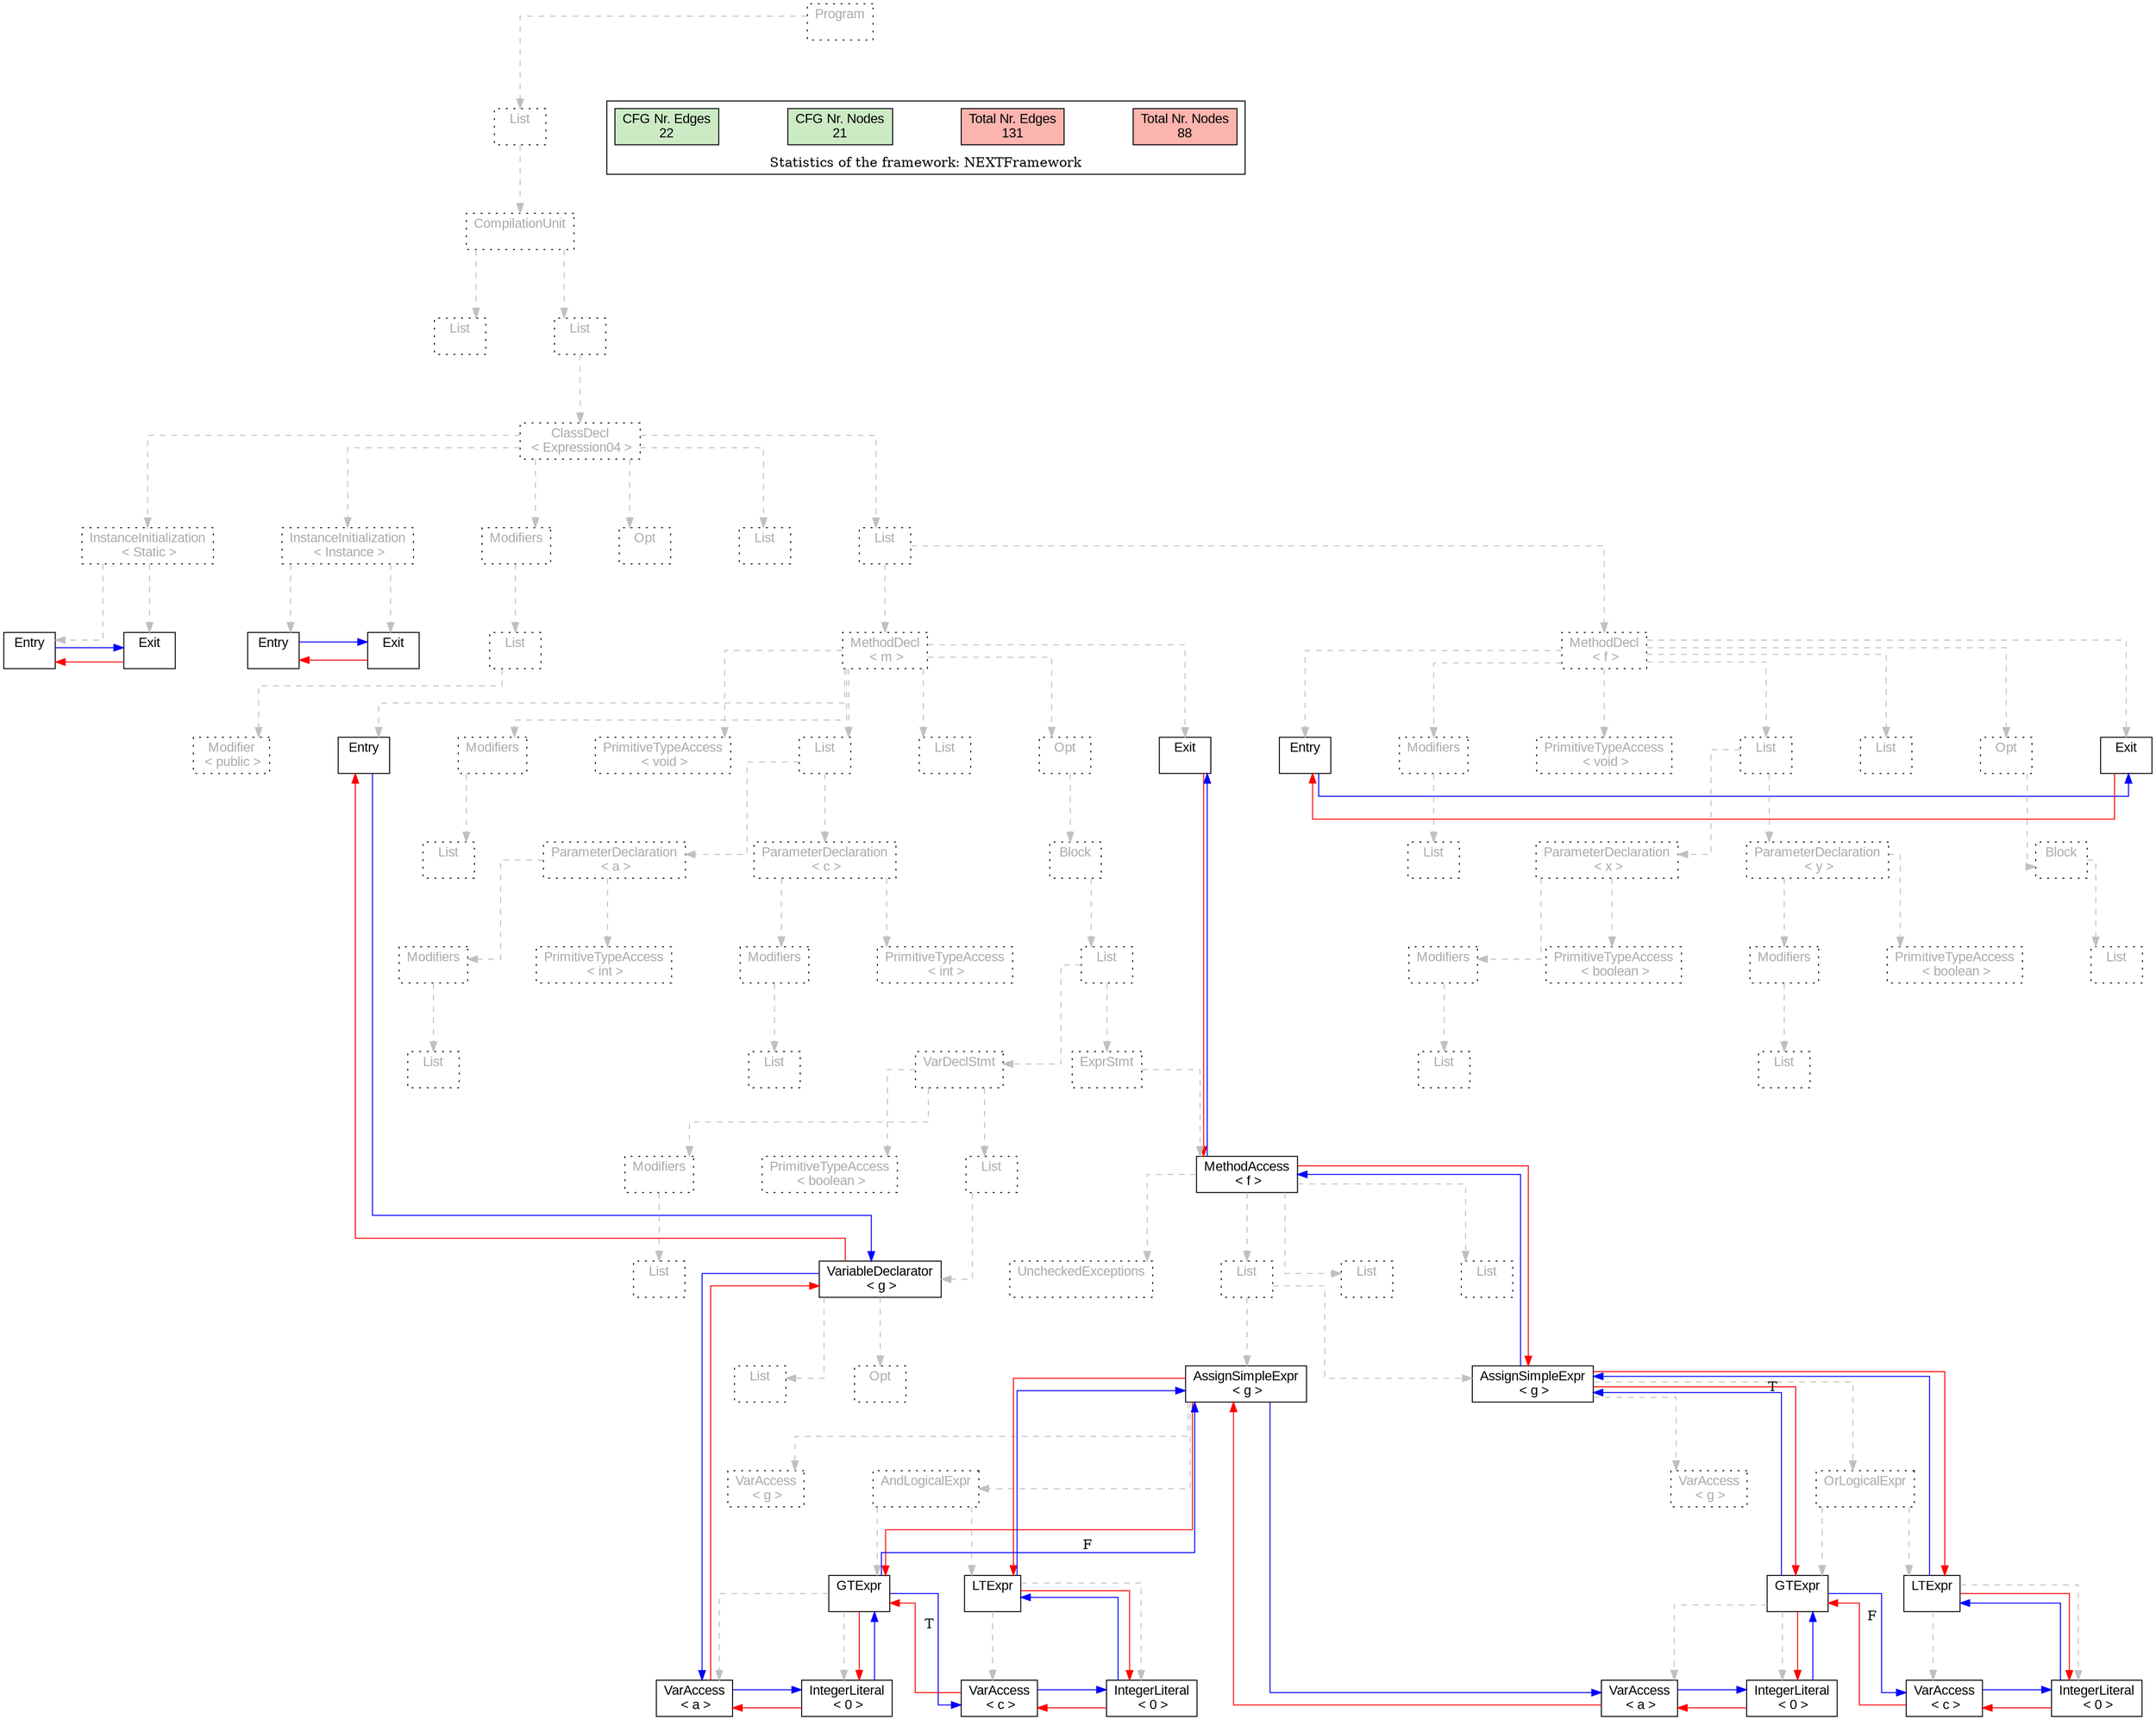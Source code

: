 digraph G {
graph [splines=ortho, nodesep="1", ranksep="1"]
node [shape=rect, fontname=Arial];
{ rank = same; "Program[0]"}
{ rank = same; "List[1]"}
{ rank = same; "CompilationUnit[2]"}
{ rank = same; "List[3]"; "List[4]"}
{ rank = same; "ClassDecl[5]"}
{ rank = same; "Modifiers[22]"; "Opt[25]"; "List[26]"; "List[27]"; "InstanceInitialization[6]"; "InstanceInitialization[14]"}
{ rank = same; "List[23]"; "MethodDecl[28]"; "MethodDecl[78]"; "Entry[7]"; "Exit[8]"; "Entry[15]"; "Exit[16]"}
{ rank = same; "Modifier[24]"; "Entry[29]"; "Modifiers[30]"; "PrimitiveTypeAccess[32]"; "List[33]"; "List[42]"; "Opt[43]"; "Exit[44]"; "Entry[79]"; "Modifiers[80]"; "PrimitiveTypeAccess[82]"; "List[83]"; "List[92]"; "Opt[93]"; "Exit[94]"}
{ rank = same; "List[31]"; "ParameterDeclaration[34]"; "ParameterDeclaration[38]"; "Block[44]"; "List[81]"; "ParameterDeclaration[84]"; "ParameterDeclaration[88]"; "Block[94]"}
{ rank = same; "Modifiers[35]"; "PrimitiveTypeAccess[37]"; "Modifiers[39]"; "PrimitiveTypeAccess[41]"; "List[45]"; "Modifiers[85]"; "PrimitiveTypeAccess[87]"; "Modifiers[89]"; "PrimitiveTypeAccess[91]"; "List[95]"}
{ rank = same; "List[36]"; "List[40]"; "VarDeclStmt[46]"; "ExprStmt[54]"; "List[86]"; "List[90]"}
{ rank = same; "Modifiers[47]"; "PrimitiveTypeAccess[49]"; "List[50]"; "MethodAccess[55]"}
{ rank = same; "List[48]"; "VariableDeclarator[51]"; "List[57]"; "List[76]"; "List[77]"; "UncheckedExceptions[56]"}
{ rank = same; "List[52]"; "Opt[53]"; "AssignSimpleExpr[58]"; "AssignSimpleExpr[67]"}
{ rank = same; "VarAccess[59]"; "AndLogicalExpr[60]"; "VarAccess[68]"; "OrLogicalExpr[69]"}
{ rank = same; "GTExpr[61]"; "LTExpr[64]"; "GTExpr[70]"; "LTExpr[73]"}
{ rank = same; "VarAccess[62]"; "IntegerLiteral[63]"; "VarAccess[65]"; "IntegerLiteral[66]"; "VarAccess[71]"; "IntegerLiteral[72]"; "VarAccess[74]"; "IntegerLiteral[75]"}
"Program[0]" [label="Program\n ", style= dotted   fillcolor="#eeeeee" fontcolor="#aaaaaa"  ]
"List[1]" [label="List\n ", style= dotted   fillcolor="#eeeeee" fontcolor="#aaaaaa"  ]
"CompilationUnit[2]" [label="CompilationUnit\n ", style= dotted   fillcolor="#eeeeee" fontcolor="#aaaaaa"  ]
"List[3]" [label="List\n ", style= dotted   fillcolor="#eeeeee" fontcolor="#aaaaaa"  ]
"List[4]" [label="List\n ", style= dotted   fillcolor="#eeeeee" fontcolor="#aaaaaa"  ]
"ClassDecl[5]" [label="ClassDecl\n < Expression04 >", style= dotted   fillcolor="#eeeeee" fontcolor="#aaaaaa"  ]
"Modifiers[22]" [label="Modifiers\n ", style= dotted   fillcolor="#eeeeee" fontcolor="#aaaaaa"  ]
"List[23]" [label="List\n ", style= dotted   fillcolor="#eeeeee" fontcolor="#aaaaaa"  ]
"Modifier[24]" [label="Modifier\n < public >", style= dotted   fillcolor="#eeeeee" fontcolor="#aaaaaa"  ]
"Opt[25]" [label="Opt\n ", style= dotted   fillcolor="#eeeeee" fontcolor="#aaaaaa"  ]
"List[26]" [label="List\n ", style= dotted   fillcolor="#eeeeee" fontcolor="#aaaaaa"  ]
"List[27]" [label="List\n ", style= dotted   fillcolor="#eeeeee" fontcolor="#aaaaaa"  ]
"MethodDecl[28]" [label="MethodDecl\n < m >", style= dotted   fillcolor="#eeeeee" fontcolor="#aaaaaa"  ]
"Entry[29]" [label="Entry\n ", fillcolor=white   style=filled  ]
"Modifiers[30]" [label="Modifiers\n ", style= dotted   fillcolor="#eeeeee" fontcolor="#aaaaaa"  ]
"List[31]" [label="List\n ", style= dotted   fillcolor="#eeeeee" fontcolor="#aaaaaa"  ]
"PrimitiveTypeAccess[32]" [label="PrimitiveTypeAccess\n < void >", style= dotted   fillcolor="#eeeeee" fontcolor="#aaaaaa"  ]
"List[33]" [label="List\n ", style= dotted   fillcolor="#eeeeee" fontcolor="#aaaaaa"  ]
"ParameterDeclaration[34]" [label="ParameterDeclaration\n < a >", style= dotted   fillcolor="#eeeeee" fontcolor="#aaaaaa"  ]
"Modifiers[35]" [label="Modifiers\n ", style= dotted   fillcolor="#eeeeee" fontcolor="#aaaaaa"  ]
"List[36]" [label="List\n ", style= dotted   fillcolor="#eeeeee" fontcolor="#aaaaaa"  ]
"PrimitiveTypeAccess[37]" [label="PrimitiveTypeAccess\n < int >", style= dotted   fillcolor="#eeeeee" fontcolor="#aaaaaa"  ]
"ParameterDeclaration[38]" [label="ParameterDeclaration\n < c >", style= dotted   fillcolor="#eeeeee" fontcolor="#aaaaaa"  ]
"Modifiers[39]" [label="Modifiers\n ", style= dotted   fillcolor="#eeeeee" fontcolor="#aaaaaa"  ]
"List[40]" [label="List\n ", style= dotted   fillcolor="#eeeeee" fontcolor="#aaaaaa"  ]
"PrimitiveTypeAccess[41]" [label="PrimitiveTypeAccess\n < int >", style= dotted   fillcolor="#eeeeee" fontcolor="#aaaaaa"  ]
"List[42]" [label="List\n ", style= dotted   fillcolor="#eeeeee" fontcolor="#aaaaaa"  ]
"Opt[43]" [label="Opt\n ", style= dotted   fillcolor="#eeeeee" fontcolor="#aaaaaa"  ]
"Block[44]" [label="Block\n ", style= dotted   fillcolor="#eeeeee" fontcolor="#aaaaaa"  ]
"List[45]" [label="List\n ", style= dotted   fillcolor="#eeeeee" fontcolor="#aaaaaa"  ]
"VarDeclStmt[46]" [label="VarDeclStmt\n ", style= dotted   fillcolor="#eeeeee" fontcolor="#aaaaaa"  ]
"Modifiers[47]" [label="Modifiers\n ", style= dotted   fillcolor="#eeeeee" fontcolor="#aaaaaa"  ]
"List[48]" [label="List\n ", style= dotted   fillcolor="#eeeeee" fontcolor="#aaaaaa"  ]
"PrimitiveTypeAccess[49]" [label="PrimitiveTypeAccess\n < boolean >", style= dotted   fillcolor="#eeeeee" fontcolor="#aaaaaa"  ]
"List[50]" [label="List\n ", style= dotted   fillcolor="#eeeeee" fontcolor="#aaaaaa"  ]
"VariableDeclarator[51]" [label="VariableDeclarator\n < g >", fillcolor=white   style=filled  ]
"List[52]" [label="List\n ", style= dotted   fillcolor="#eeeeee" fontcolor="#aaaaaa"  ]
"Opt[53]" [label="Opt\n ", style= dotted   fillcolor="#eeeeee" fontcolor="#aaaaaa"  ]
"ExprStmt[54]" [label="ExprStmt\n ", style= dotted   fillcolor="#eeeeee" fontcolor="#aaaaaa"  ]
"MethodAccess[55]" [label="MethodAccess\n < f >", fillcolor=white   style=filled  ]
"List[57]" [label="List\n ", style= dotted   fillcolor="#eeeeee" fontcolor="#aaaaaa"  ]
"AssignSimpleExpr[58]" [label="AssignSimpleExpr\n < g >", fillcolor=white   style=filled  ]
"VarAccess[59]" [label="VarAccess\n < g >", style= dotted   fillcolor="#eeeeee" fontcolor="#aaaaaa"  ]
"AndLogicalExpr[60]" [label="AndLogicalExpr\n ", style= dotted   fillcolor="#eeeeee" fontcolor="#aaaaaa"  ]
"GTExpr[61]" [label="GTExpr\n ", fillcolor=white   style=filled  ]
"VarAccess[62]" [label="VarAccess\n < a >", fillcolor=white   style=filled  ]
"IntegerLiteral[63]" [label="IntegerLiteral\n < 0 >", fillcolor=white   style=filled  ]
"LTExpr[64]" [label="LTExpr\n ", fillcolor=white   style=filled  ]
"VarAccess[65]" [label="VarAccess\n < c >", fillcolor=white   style=filled  ]
"IntegerLiteral[66]" [label="IntegerLiteral\n < 0 >", fillcolor=white   style=filled  ]
"AssignSimpleExpr[67]" [label="AssignSimpleExpr\n < g >", fillcolor=white   style=filled  ]
"VarAccess[68]" [label="VarAccess\n < g >", style= dotted   fillcolor="#eeeeee" fontcolor="#aaaaaa"  ]
"OrLogicalExpr[69]" [label="OrLogicalExpr\n ", style= dotted   fillcolor="#eeeeee" fontcolor="#aaaaaa"  ]
"GTExpr[70]" [label="GTExpr\n ", fillcolor=white   style=filled  ]
"VarAccess[71]" [label="VarAccess\n < a >", fillcolor=white   style=filled  ]
"IntegerLiteral[72]" [label="IntegerLiteral\n < 0 >", fillcolor=white   style=filled  ]
"LTExpr[73]" [label="LTExpr\n ", fillcolor=white   style=filled  ]
"VarAccess[74]" [label="VarAccess\n < c >", fillcolor=white   style=filled  ]
"IntegerLiteral[75]" [label="IntegerLiteral\n < 0 >", fillcolor=white   style=filled  ]
"List[76]" [label="List\n ", style= dotted   fillcolor="#eeeeee" fontcolor="#aaaaaa"  ]
"List[77]" [label="List\n ", style= dotted   fillcolor="#eeeeee" fontcolor="#aaaaaa"  ]
"UncheckedExceptions[56]" [label="UncheckedExceptions\n ", style= dotted   fillcolor="#eeeeee" fontcolor="#aaaaaa"  ]
"Exit[44]" [label="Exit\n ", fillcolor=white   style=filled  ]
"MethodDecl[78]" [label="MethodDecl\n < f >", style= dotted   fillcolor="#eeeeee" fontcolor="#aaaaaa"  ]
"Entry[79]" [label="Entry\n ", fillcolor=white   style=filled  ]
"Modifiers[80]" [label="Modifiers\n ", style= dotted   fillcolor="#eeeeee" fontcolor="#aaaaaa"  ]
"List[81]" [label="List\n ", style= dotted   fillcolor="#eeeeee" fontcolor="#aaaaaa"  ]
"PrimitiveTypeAccess[82]" [label="PrimitiveTypeAccess\n < void >", style= dotted   fillcolor="#eeeeee" fontcolor="#aaaaaa"  ]
"List[83]" [label="List\n ", style= dotted   fillcolor="#eeeeee" fontcolor="#aaaaaa"  ]
"ParameterDeclaration[84]" [label="ParameterDeclaration\n < x >", style= dotted   fillcolor="#eeeeee" fontcolor="#aaaaaa"  ]
"Modifiers[85]" [label="Modifiers\n ", style= dotted   fillcolor="#eeeeee" fontcolor="#aaaaaa"  ]
"List[86]" [label="List\n ", style= dotted   fillcolor="#eeeeee" fontcolor="#aaaaaa"  ]
"PrimitiveTypeAccess[87]" [label="PrimitiveTypeAccess\n < boolean >", style= dotted   fillcolor="#eeeeee" fontcolor="#aaaaaa"  ]
"ParameterDeclaration[88]" [label="ParameterDeclaration\n < y >", style= dotted   fillcolor="#eeeeee" fontcolor="#aaaaaa"  ]
"Modifiers[89]" [label="Modifiers\n ", style= dotted   fillcolor="#eeeeee" fontcolor="#aaaaaa"  ]
"List[90]" [label="List\n ", style= dotted   fillcolor="#eeeeee" fontcolor="#aaaaaa"  ]
"PrimitiveTypeAccess[91]" [label="PrimitiveTypeAccess\n < boolean >", style= dotted   fillcolor="#eeeeee" fontcolor="#aaaaaa"  ]
"List[92]" [label="List\n ", style= dotted   fillcolor="#eeeeee" fontcolor="#aaaaaa"  ]
"Opt[93]" [label="Opt\n ", style= dotted   fillcolor="#eeeeee" fontcolor="#aaaaaa"  ]
"Block[94]" [label="Block\n ", style= dotted   fillcolor="#eeeeee" fontcolor="#aaaaaa"  ]
"List[95]" [label="List\n ", style= dotted   fillcolor="#eeeeee" fontcolor="#aaaaaa"  ]
"Exit[94]" [label="Exit\n ", fillcolor=white   style=filled  ]
"InstanceInitialization[6]" [label="InstanceInitialization\n < Instance >", style= dotted   fillcolor="#eeeeee" fontcolor="#aaaaaa"  ]
"Entry[7]" [label="Entry\n ", fillcolor=white   style=filled  ]
"Exit[8]" [label="Exit\n ", fillcolor=white   style=filled  ]
"InstanceInitialization[14]" [label="InstanceInitialization\n < Static >", style= dotted   fillcolor="#eeeeee" fontcolor="#aaaaaa"  ]
"Entry[15]" [label="Entry\n ", fillcolor=white   style=filled  ]
"Exit[16]" [label="Exit\n ", fillcolor=white   style=filled  ]
"CompilationUnit[2]" -> "List[3]" [style=dashed, color=gray]
"List[23]" -> "Modifier[24]" [style=dashed, color=gray]
"Modifiers[22]" -> "List[23]" [style=dashed, color=gray]
"ClassDecl[5]" -> "Modifiers[22]" [style=dashed, color=gray]
"ClassDecl[5]" -> "Opt[25]" [style=dashed, color=gray]
"ClassDecl[5]" -> "List[26]" [style=dashed, color=gray]
"MethodDecl[28]" -> "Entry[29]" [style=dashed, color=gray]
"Modifiers[30]" -> "List[31]" [style=dashed, color=gray]
"MethodDecl[28]" -> "Modifiers[30]" [style=dashed, color=gray]
"MethodDecl[28]" -> "PrimitiveTypeAccess[32]" [style=dashed, color=gray]
"Modifiers[35]" -> "List[36]" [style=dashed, color=gray]
"ParameterDeclaration[34]" -> "Modifiers[35]" [style=dashed, color=gray]
"ParameterDeclaration[34]" -> "PrimitiveTypeAccess[37]" [style=dashed, color=gray]
"List[33]" -> "ParameterDeclaration[34]" [style=dashed, color=gray]
"Modifiers[39]" -> "List[40]" [style=dashed, color=gray]
"ParameterDeclaration[38]" -> "Modifiers[39]" [style=dashed, color=gray]
"ParameterDeclaration[38]" -> "PrimitiveTypeAccess[41]" [style=dashed, color=gray]
"List[33]" -> "ParameterDeclaration[38]" [style=dashed, color=gray]
"MethodDecl[28]" -> "List[33]" [style=dashed, color=gray]
"MethodDecl[28]" -> "List[42]" [style=dashed, color=gray]
"Modifiers[47]" -> "List[48]" [style=dashed, color=gray]
"VarDeclStmt[46]" -> "Modifiers[47]" [style=dashed, color=gray]
"VarDeclStmt[46]" -> "PrimitiveTypeAccess[49]" [style=dashed, color=gray]
"VariableDeclarator[51]" -> "List[52]" [style=dashed, color=gray]
"VariableDeclarator[51]" -> "Opt[53]" [style=dashed, color=gray]
"List[50]" -> "VariableDeclarator[51]" [style=dashed, color=gray]
"VarDeclStmt[46]" -> "List[50]" [style=dashed, color=gray]
"List[45]" -> "VarDeclStmt[46]" [style=dashed, color=gray]
"AssignSimpleExpr[58]" -> "VarAccess[59]" [style=dashed, color=gray]
"GTExpr[61]" -> "VarAccess[62]" [style=dashed, color=gray]
"GTExpr[61]" -> "IntegerLiteral[63]" [style=dashed, color=gray]
"AndLogicalExpr[60]" -> "GTExpr[61]" [style=dashed, color=gray]
"LTExpr[64]" -> "VarAccess[65]" [style=dashed, color=gray]
"LTExpr[64]" -> "IntegerLiteral[66]" [style=dashed, color=gray]
"AndLogicalExpr[60]" -> "LTExpr[64]" [style=dashed, color=gray]
"AssignSimpleExpr[58]" -> "AndLogicalExpr[60]" [style=dashed, color=gray]
"List[57]" -> "AssignSimpleExpr[58]" [style=dashed, color=gray]
"AssignSimpleExpr[67]" -> "VarAccess[68]" [style=dashed, color=gray]
"GTExpr[70]" -> "VarAccess[71]" [style=dashed, color=gray]
"GTExpr[70]" -> "IntegerLiteral[72]" [style=dashed, color=gray]
"OrLogicalExpr[69]" -> "GTExpr[70]" [style=dashed, color=gray]
"LTExpr[73]" -> "VarAccess[74]" [style=dashed, color=gray]
"LTExpr[73]" -> "IntegerLiteral[75]" [style=dashed, color=gray]
"OrLogicalExpr[69]" -> "LTExpr[73]" [style=dashed, color=gray]
"AssignSimpleExpr[67]" -> "OrLogicalExpr[69]" [style=dashed, color=gray]
"List[57]" -> "AssignSimpleExpr[67]" [style=dashed, color=gray]
"MethodAccess[55]" -> "List[57]" [style=dashed, color=gray]
"MethodAccess[55]" -> "List[76]" [style=dashed, color=gray]
"MethodAccess[55]" -> "List[77]" [style=dashed, color=gray]
"MethodAccess[55]" -> "UncheckedExceptions[56]" [style=dashed, color=gray]
"ExprStmt[54]" -> "MethodAccess[55]" [style=dashed, color=gray]
"List[45]" -> "ExprStmt[54]" [style=dashed, color=gray]
"Block[44]" -> "List[45]" [style=dashed, color=gray]
"Opt[43]" -> "Block[44]" [style=dashed, color=gray]
"MethodDecl[28]" -> "Opt[43]" [style=dashed, color=gray]
"MethodDecl[28]" -> "Exit[44]" [style=dashed, color=gray]
"List[27]" -> "MethodDecl[28]" [style=dashed, color=gray]
"MethodDecl[78]" -> "Entry[79]" [style=dashed, color=gray]
"Modifiers[80]" -> "List[81]" [style=dashed, color=gray]
"MethodDecl[78]" -> "Modifiers[80]" [style=dashed, color=gray]
"MethodDecl[78]" -> "PrimitiveTypeAccess[82]" [style=dashed, color=gray]
"Modifiers[85]" -> "List[86]" [style=dashed, color=gray]
"ParameterDeclaration[84]" -> "Modifiers[85]" [style=dashed, color=gray]
"ParameterDeclaration[84]" -> "PrimitiveTypeAccess[87]" [style=dashed, color=gray]
"List[83]" -> "ParameterDeclaration[84]" [style=dashed, color=gray]
"Modifiers[89]" -> "List[90]" [style=dashed, color=gray]
"ParameterDeclaration[88]" -> "Modifiers[89]" [style=dashed, color=gray]
"ParameterDeclaration[88]" -> "PrimitiveTypeAccess[91]" [style=dashed, color=gray]
"List[83]" -> "ParameterDeclaration[88]" [style=dashed, color=gray]
"MethodDecl[78]" -> "List[83]" [style=dashed, color=gray]
"MethodDecl[78]" -> "List[92]" [style=dashed, color=gray]
"Block[94]" -> "List[95]" [style=dashed, color=gray]
"Opt[93]" -> "Block[94]" [style=dashed, color=gray]
"MethodDecl[78]" -> "Opt[93]" [style=dashed, color=gray]
"MethodDecl[78]" -> "Exit[94]" [style=dashed, color=gray]
"List[27]" -> "MethodDecl[78]" [style=dashed, color=gray]
"ClassDecl[5]" -> "List[27]" [style=dashed, color=gray]
"InstanceInitialization[6]" -> "Entry[7]" [style=dashed, color=gray]
"InstanceInitialization[6]" -> "Exit[8]" [style=dashed, color=gray]
"InstanceInitialization[14]" -> "Entry[15]" [style=dashed, color=gray]
"InstanceInitialization[14]" -> "Exit[16]" [style=dashed, color=gray]
"ClassDecl[5]" -> "InstanceInitialization[6]" [style=dashed, color=gray]
"ClassDecl[5]" -> "InstanceInitialization[14]" [style=dashed, color=gray]
"List[4]" -> "ClassDecl[5]" [style=dashed, color=gray]
"CompilationUnit[2]" -> "List[4]" [style=dashed, color=gray]
"List[1]" -> "CompilationUnit[2]" [style=dashed, color=gray]
"Program[0]" -> "List[1]" [style=dashed, color=gray]
"Exit[16]" -> "Entry[15]" [color=red, constraint=false]
"Entry[15]" -> "Exit[16]" [color=blue, constraint=false, xlabel=" "] 
"Exit[8]" -> "Entry[7]" [color=red, constraint=false]
"Entry[7]" -> "Exit[8]" [color=blue, constraint=false, xlabel=" "] 
"Exit[44]" -> "MethodAccess[55]" [color=red, constraint=false]
"MethodAccess[55]" -> "Exit[44]" [color=blue, constraint=false, xlabel=" "] 
"MethodAccess[55]" -> "AssignSimpleExpr[67]" [color=red, constraint=false]
"AssignSimpleExpr[67]" -> "MethodAccess[55]" [color=blue, constraint=false, xlabel=" "] 
"AssignSimpleExpr[67]" -> "GTExpr[70]" [color=red, constraint=false]
"AssignSimpleExpr[67]" -> "LTExpr[73]" [color=red, constraint=false]
"LTExpr[73]" -> "AssignSimpleExpr[67]" [color=blue, constraint=false, xlabel=" "] 
"LTExpr[73]" -> "IntegerLiteral[75]" [color=red, constraint=false]
"IntegerLiteral[75]" -> "LTExpr[73]" [color=blue, constraint=false, xlabel=" "] 
"IntegerLiteral[75]" -> "VarAccess[74]" [color=red, constraint=false]
"VarAccess[74]" -> "IntegerLiteral[75]" [color=blue, constraint=false, xlabel=" "] 
"VarAccess[74]" -> "GTExpr[70]" [color=red, constraint=false]
"GTExpr[70]" -> "AssignSimpleExpr[67]" [color=blue, constraint=false, xlabel="T "] 
"GTExpr[70]" -> "VarAccess[74]" [color=blue, constraint=false, xlabel="F "] 
"GTExpr[70]" -> "IntegerLiteral[72]" [color=red, constraint=false]
"IntegerLiteral[72]" -> "GTExpr[70]" [color=blue, constraint=false, xlabel=" "] 
"IntegerLiteral[72]" -> "VarAccess[71]" [color=red, constraint=false]
"VarAccess[71]" -> "IntegerLiteral[72]" [color=blue, constraint=false, xlabel=" "] 
"VarAccess[71]" -> "AssignSimpleExpr[58]" [color=red, constraint=false]
"AssignSimpleExpr[58]" -> "VarAccess[71]" [color=blue, constraint=false, xlabel=" "] 
"AssignSimpleExpr[58]" -> "GTExpr[61]" [color=red, constraint=false]
"AssignSimpleExpr[58]" -> "LTExpr[64]" [color=red, constraint=false]
"LTExpr[64]" -> "AssignSimpleExpr[58]" [color=blue, constraint=false, xlabel=" "] 
"LTExpr[64]" -> "IntegerLiteral[66]" [color=red, constraint=false]
"IntegerLiteral[66]" -> "LTExpr[64]" [color=blue, constraint=false, xlabel=" "] 
"IntegerLiteral[66]" -> "VarAccess[65]" [color=red, constraint=false]
"VarAccess[65]" -> "IntegerLiteral[66]" [color=blue, constraint=false, xlabel=" "] 
"VarAccess[65]" -> "GTExpr[61]" [color=red, constraint=false]
"GTExpr[61]" -> "VarAccess[65]" [color=blue, constraint=false, xlabel="T "] 
"GTExpr[61]" -> "AssignSimpleExpr[58]" [color=blue, constraint=false, xlabel="F "] 
"GTExpr[61]" -> "IntegerLiteral[63]" [color=red, constraint=false]
"IntegerLiteral[63]" -> "GTExpr[61]" [color=blue, constraint=false, xlabel=" "] 
"IntegerLiteral[63]" -> "VarAccess[62]" [color=red, constraint=false]
"VarAccess[62]" -> "IntegerLiteral[63]" [color=blue, constraint=false, xlabel=" "] 
"VarAccess[62]" -> "VariableDeclarator[51]" [color=red, constraint=false]
"VariableDeclarator[51]" -> "VarAccess[62]" [color=blue, constraint=false, xlabel=" "] 
"VariableDeclarator[51]" -> "Entry[29]" [color=red, constraint=false]
"Entry[29]" -> "VariableDeclarator[51]" [color=blue, constraint=false, xlabel=" "] 
"Exit[94]" -> "Entry[79]" [color=red, constraint=false]
"Entry[79]" -> "Exit[94]" [color=blue, constraint=false, xlabel=" "] 
"List[3]" -> "List[4]" [style=invis]
"InstanceInitialization[14]" -> "InstanceInitialization[6]" -> "Modifiers[22]" -> "Opt[25]" -> "List[26]" -> "List[27]" [style=invis]
"MethodDecl[28]" -> "MethodDecl[78]" [style=invis]
"Entry[29]" -> "Modifiers[30]" -> "PrimitiveTypeAccess[32]" -> "List[33]" -> "List[42]" -> "Opt[43]" -> "Exit[44]" [style=invis]
"ParameterDeclaration[34]" -> "ParameterDeclaration[38]" [style=invis]
"Modifiers[35]" -> "PrimitiveTypeAccess[37]" [style=invis]
"Modifiers[39]" -> "PrimitiveTypeAccess[41]" [style=invis]
"VarDeclStmt[46]" -> "ExprStmt[54]" [style=invis]
"Modifiers[47]" -> "PrimitiveTypeAccess[49]" -> "List[50]" [style=invis]
"List[52]" -> "Opt[53]" [style=invis]
"AssignSimpleExpr[58]" -> "AssignSimpleExpr[67]" [style=invis]
"VarAccess[59]" -> "AndLogicalExpr[60]" [style=invis]
"GTExpr[61]" -> "LTExpr[64]" [style=invis]
"VarAccess[62]" -> "IntegerLiteral[63]" [style=invis]
"VarAccess[65]" -> "IntegerLiteral[66]" [style=invis]
"VarAccess[68]" -> "OrLogicalExpr[69]" [style=invis]
"GTExpr[70]" -> "LTExpr[73]" [style=invis]
"VarAccess[71]" -> "IntegerLiteral[72]" [style=invis]
"VarAccess[74]" -> "IntegerLiteral[75]" [style=invis]
"Entry[79]" -> "Modifiers[80]" -> "PrimitiveTypeAccess[82]" -> "List[83]" -> "List[92]" -> "Opt[93]" -> "Exit[94]" [style=invis]
"ParameterDeclaration[84]" -> "ParameterDeclaration[88]" [style=invis]
"Modifiers[85]" -> "PrimitiveTypeAccess[87]" [style=invis]
"Modifiers[89]" -> "PrimitiveTypeAccess[91]" [style=invis]
"Entry[7]" -> "Exit[8]" [style=invis]
"Entry[15]" -> "Exit[16]" [style=invis]

subgraph cluster_legend {
{node [style=filled, fillcolor=1, colorscheme="pastel13"]
Nodes [label="Total Nr. Nodes
88", fillcolor=1]
Edges [label="Total Nr. Edges
131", fillcolor=1]
NodesCFG [label="CFG Nr. Nodes
21", fillcolor=3]
EdgesCFG [label="CFG Nr. Edges
22", fillcolor=3]
Nodes-> "Program[0]" -> NodesCFG  [style="invis"]
Edges -> "Program[0]" ->EdgesCFG [style="invis"]}
label = "Statistics of the framework: NEXTFramework"
style="solid"
ranksep=0.05
nodesep=0.01
labelloc = b
len=2
}}